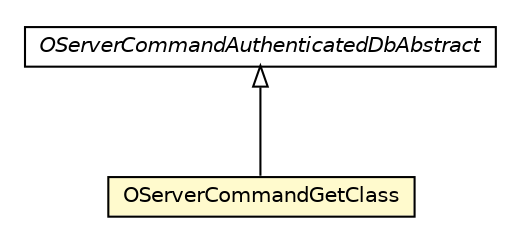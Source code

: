 #!/usr/local/bin/dot
#
# Class diagram 
# Generated by UMLGraph version R5_6-24-gf6e263 (http://www.umlgraph.org/)
#

digraph G {
	edge [fontname="Helvetica",fontsize=10,labelfontname="Helvetica",labelfontsize=10];
	node [fontname="Helvetica",fontsize=10,shape=plaintext];
	nodesep=0.25;
	ranksep=0.5;
	// com.orientechnologies.orient.server.network.protocol.http.command.get.OServerCommandGetClass
	c6800510 [label=<<table title="com.orientechnologies.orient.server.network.protocol.http.command.get.OServerCommandGetClass" border="0" cellborder="1" cellspacing="0" cellpadding="2" port="p" bgcolor="lemonChiffon" href="./OServerCommandGetClass.html">
		<tr><td><table border="0" cellspacing="0" cellpadding="1">
<tr><td align="center" balign="center"> OServerCommandGetClass </td></tr>
		</table></td></tr>
		</table>>, URL="./OServerCommandGetClass.html", fontname="Helvetica", fontcolor="black", fontsize=10.0];
	// com.orientechnologies.orient.server.network.protocol.http.command.OServerCommandAuthenticatedDbAbstract
	c6800518 [label=<<table title="com.orientechnologies.orient.server.network.protocol.http.command.OServerCommandAuthenticatedDbAbstract" border="0" cellborder="1" cellspacing="0" cellpadding="2" port="p" href="../OServerCommandAuthenticatedDbAbstract.html">
		<tr><td><table border="0" cellspacing="0" cellpadding="1">
<tr><td align="center" balign="center"><font face="Helvetica-Oblique"> OServerCommandAuthenticatedDbAbstract </font></td></tr>
		</table></td></tr>
		</table>>, URL="../OServerCommandAuthenticatedDbAbstract.html", fontname="Helvetica", fontcolor="black", fontsize=10.0];
	//com.orientechnologies.orient.server.network.protocol.http.command.get.OServerCommandGetClass extends com.orientechnologies.orient.server.network.protocol.http.command.OServerCommandAuthenticatedDbAbstract
	c6800518:p -> c6800510:p [dir=back,arrowtail=empty];
}

